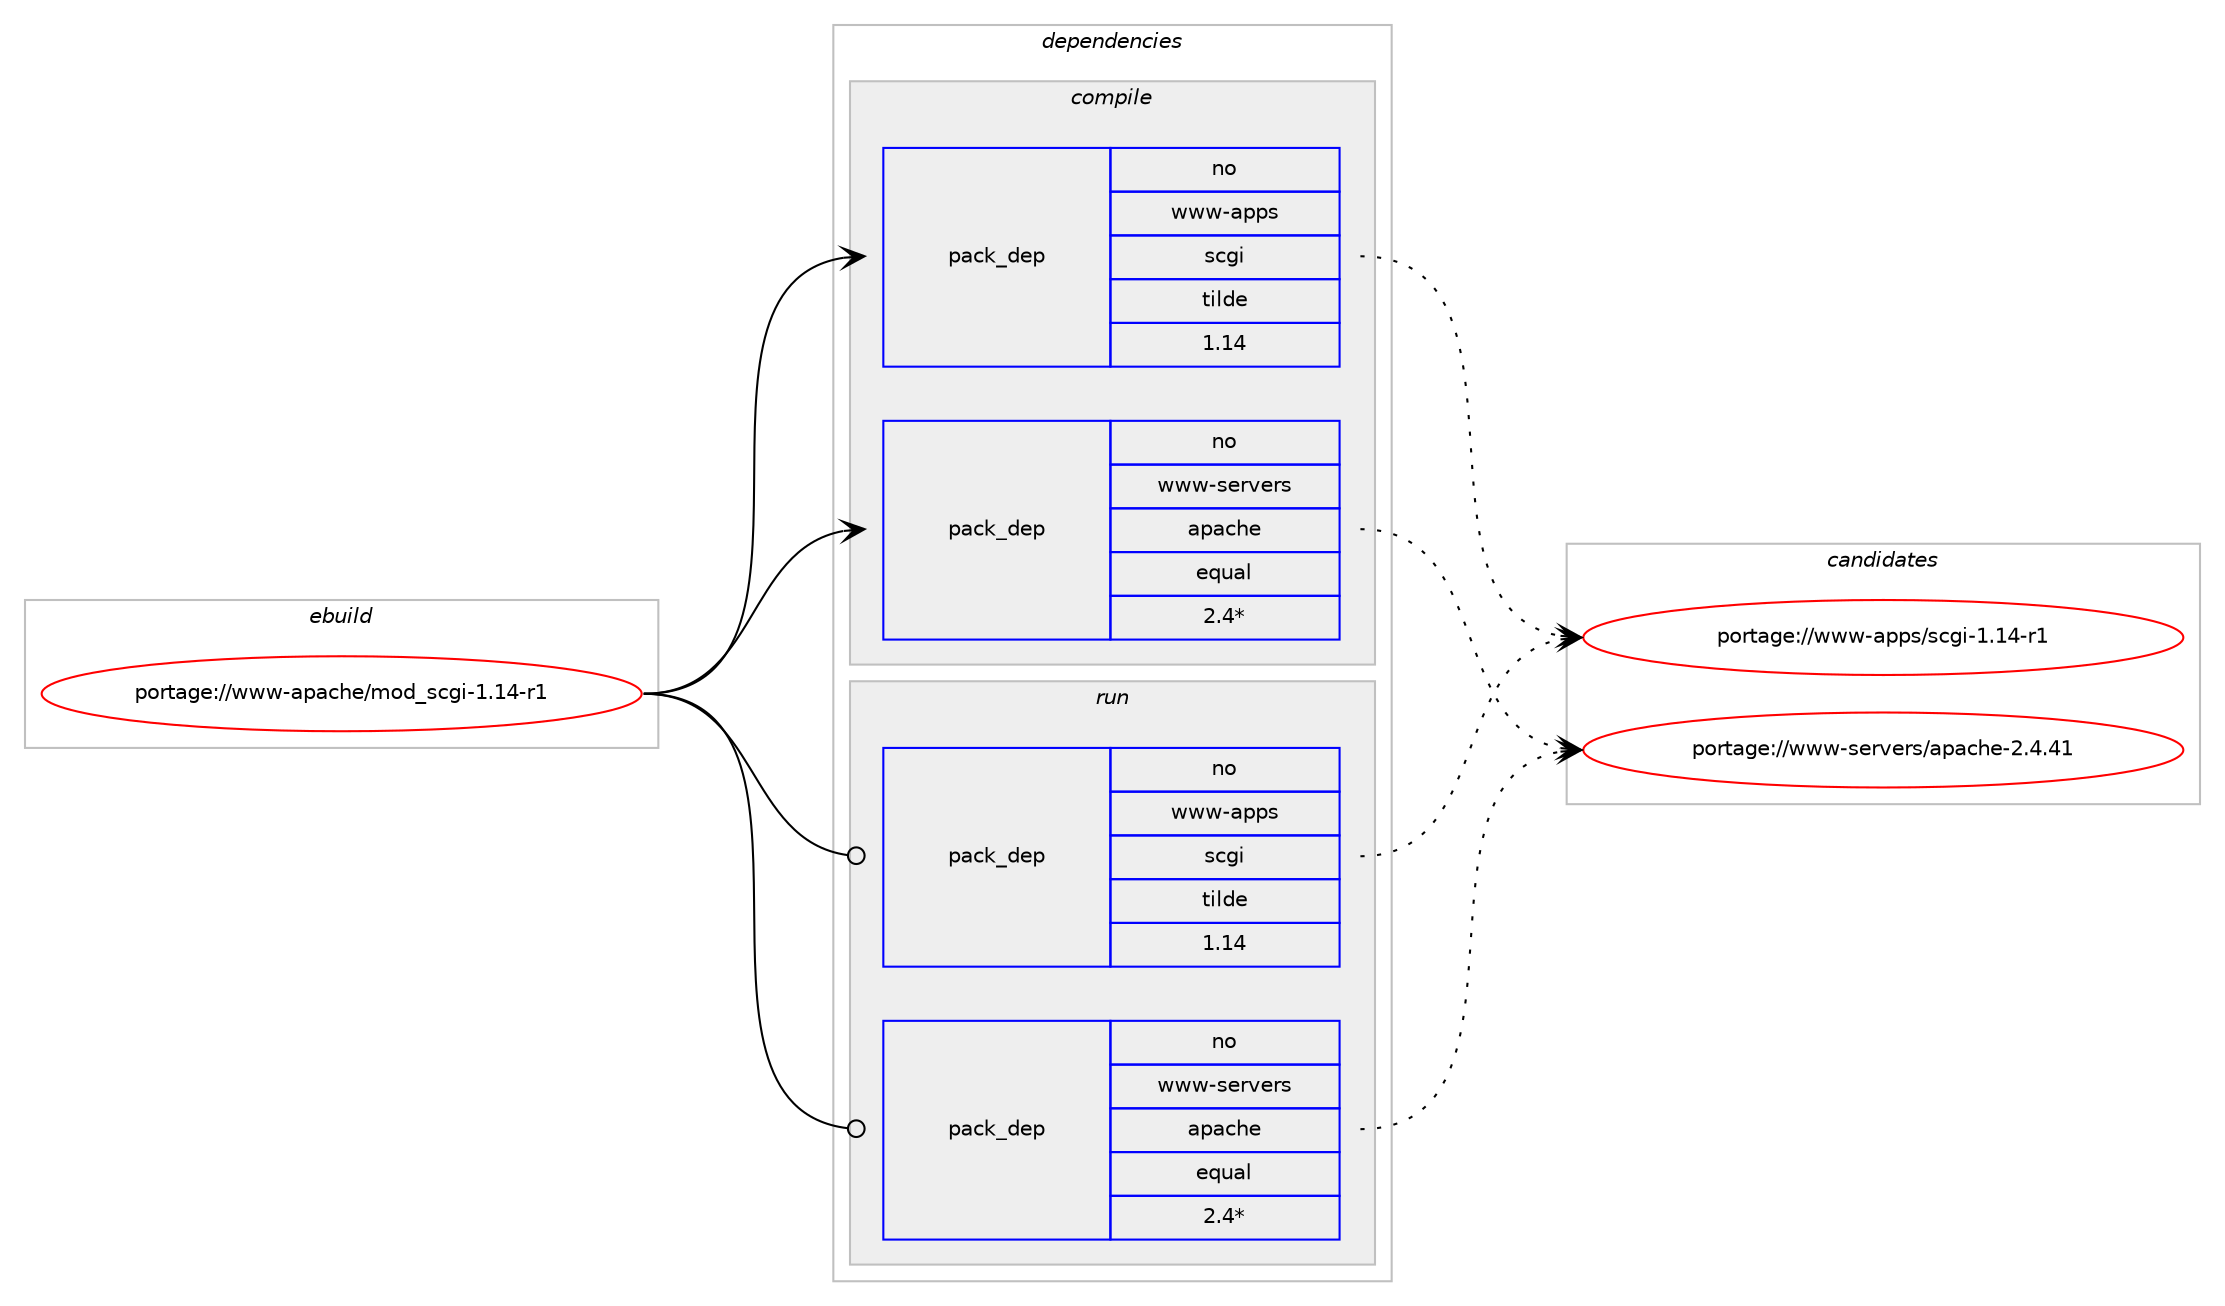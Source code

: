 digraph prolog {

# *************
# Graph options
# *************

newrank=true;
concentrate=true;
compound=true;
graph [rankdir=LR,fontname=Helvetica,fontsize=10,ranksep=1.5];#, ranksep=2.5, nodesep=0.2];
edge  [arrowhead=vee];
node  [fontname=Helvetica,fontsize=10];

# **********
# The ebuild
# **********

subgraph cluster_leftcol {
color=gray;
rank=same;
label=<<i>ebuild</i>>;
id [label="portage://www-apache/mod_scgi-1.14-r1", color=red, width=4, href="../www-apache/mod_scgi-1.14-r1.svg"];
}

# ****************
# The dependencies
# ****************

subgraph cluster_midcol {
color=gray;
label=<<i>dependencies</i>>;
subgraph cluster_compile {
fillcolor="#eeeeee";
style=filled;
label=<<i>compile</i>>;
subgraph pack6897 {
dependency8272 [label=<<TABLE BORDER="0" CELLBORDER="1" CELLSPACING="0" CELLPADDING="4" WIDTH="220"><TR><TD ROWSPAN="6" CELLPADDING="30">pack_dep</TD></TR><TR><TD WIDTH="110">no</TD></TR><TR><TD>www-apps</TD></TR><TR><TD>scgi</TD></TR><TR><TD>tilde</TD></TR><TR><TD>1.14</TD></TR></TABLE>>, shape=none, color=blue];
}
id:e -> dependency8272:w [weight=20,style="solid",arrowhead="vee"];
subgraph pack6898 {
dependency8273 [label=<<TABLE BORDER="0" CELLBORDER="1" CELLSPACING="0" CELLPADDING="4" WIDTH="220"><TR><TD ROWSPAN="6" CELLPADDING="30">pack_dep</TD></TR><TR><TD WIDTH="110">no</TD></TR><TR><TD>www-servers</TD></TR><TR><TD>apache</TD></TR><TR><TD>equal</TD></TR><TR><TD>2.4*</TD></TR></TABLE>>, shape=none, color=blue];
}
id:e -> dependency8273:w [weight=20,style="solid",arrowhead="vee"];
}
subgraph cluster_compileandrun {
fillcolor="#eeeeee";
style=filled;
label=<<i>compile and run</i>>;
}
subgraph cluster_run {
fillcolor="#eeeeee";
style=filled;
label=<<i>run</i>>;
subgraph pack6899 {
dependency8274 [label=<<TABLE BORDER="0" CELLBORDER="1" CELLSPACING="0" CELLPADDING="4" WIDTH="220"><TR><TD ROWSPAN="6" CELLPADDING="30">pack_dep</TD></TR><TR><TD WIDTH="110">no</TD></TR><TR><TD>www-apps</TD></TR><TR><TD>scgi</TD></TR><TR><TD>tilde</TD></TR><TR><TD>1.14</TD></TR></TABLE>>, shape=none, color=blue];
}
id:e -> dependency8274:w [weight=20,style="solid",arrowhead="odot"];
subgraph pack6900 {
dependency8275 [label=<<TABLE BORDER="0" CELLBORDER="1" CELLSPACING="0" CELLPADDING="4" WIDTH="220"><TR><TD ROWSPAN="6" CELLPADDING="30">pack_dep</TD></TR><TR><TD WIDTH="110">no</TD></TR><TR><TD>www-servers</TD></TR><TR><TD>apache</TD></TR><TR><TD>equal</TD></TR><TR><TD>2.4*</TD></TR></TABLE>>, shape=none, color=blue];
}
id:e -> dependency8275:w [weight=20,style="solid",arrowhead="odot"];
}
}

# **************
# The candidates
# **************

subgraph cluster_choices {
rank=same;
color=gray;
label=<<i>candidates</i>>;

subgraph choice6897 {
color=black;
nodesep=1;
choice1191191194597112112115471159910310545494649524511449 [label="portage://www-apps/scgi-1.14-r1", color=red, width=4,href="../www-apps/scgi-1.14-r1.svg"];
dependency8272:e -> choice1191191194597112112115471159910310545494649524511449:w [style=dotted,weight="100"];
}
subgraph choice6898 {
color=black;
nodesep=1;
choice119119119451151011141181011141154797112979910410145504652465249 [label="portage://www-servers/apache-2.4.41", color=red, width=4,href="../www-servers/apache-2.4.41.svg"];
dependency8273:e -> choice119119119451151011141181011141154797112979910410145504652465249:w [style=dotted,weight="100"];
}
subgraph choice6899 {
color=black;
nodesep=1;
choice1191191194597112112115471159910310545494649524511449 [label="portage://www-apps/scgi-1.14-r1", color=red, width=4,href="../www-apps/scgi-1.14-r1.svg"];
dependency8274:e -> choice1191191194597112112115471159910310545494649524511449:w [style=dotted,weight="100"];
}
subgraph choice6900 {
color=black;
nodesep=1;
choice119119119451151011141181011141154797112979910410145504652465249 [label="portage://www-servers/apache-2.4.41", color=red, width=4,href="../www-servers/apache-2.4.41.svg"];
dependency8275:e -> choice119119119451151011141181011141154797112979910410145504652465249:w [style=dotted,weight="100"];
}
}

}
